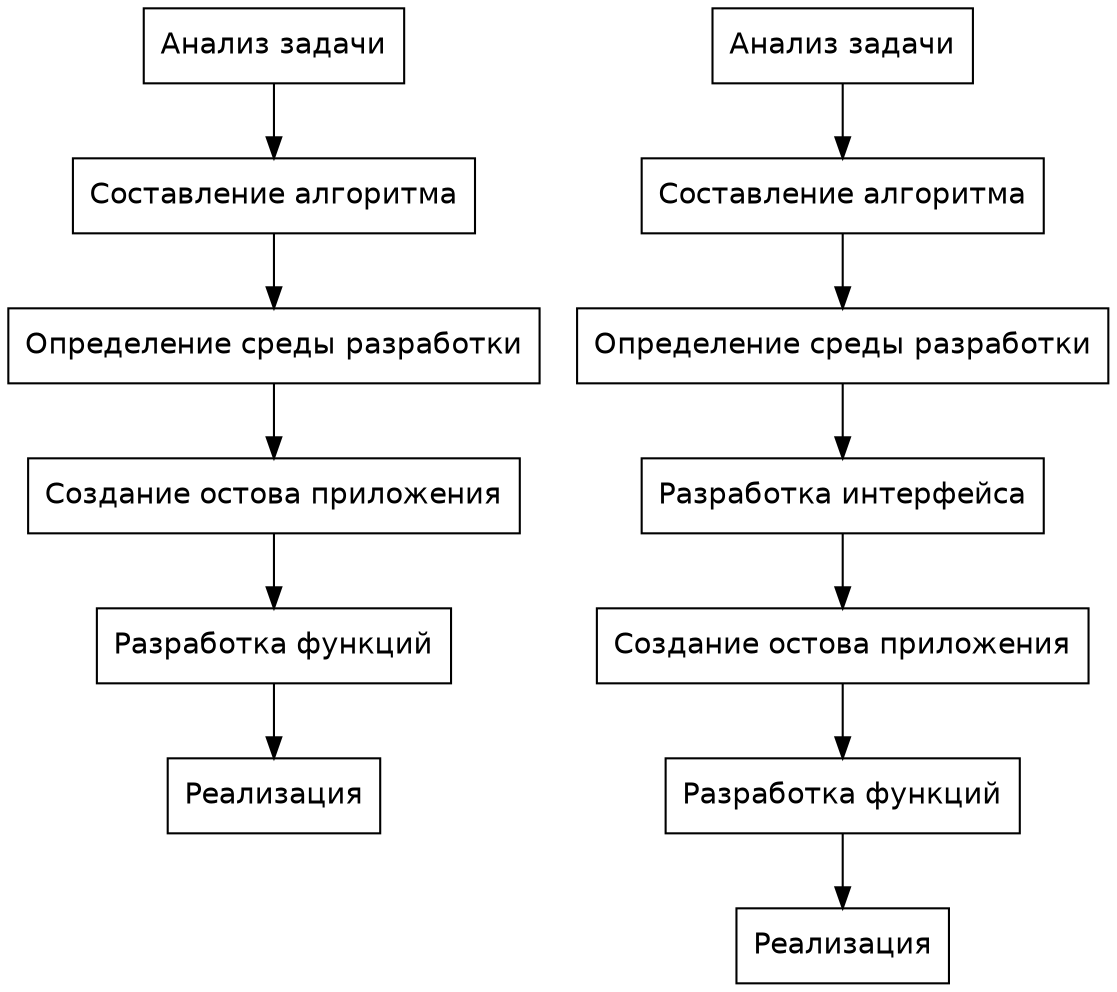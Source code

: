 digraph G {
    node [fontname = "Helvetica", shape = rect];

    AZ1 [label = "Анализ задачи"];
    SA1 [label = "Составление алгоритма"];
    OSR1 [label = "Определение среды разработки"];
    SOP1 [label = "Создание остова приложения"];
    RF1 [label = "Разработка функций"];
    R1 [label = "Реализация"];

    AZ1 -> SA1 -> OSR1 -> SOP1 -> RF1 -> R1;

    AZ2 [label = "Анализ задачи"];
    SA2 [label = "Составление алгоритма"];
    OSR2 [label = "Определение среды разработки"];
    RI2 [label = "Разработка интерфейса"];
    SOP2 [label = "Создание остова приложения"];
    RF2 [label = "Разработка функций"];
    R2 [label = "Реализация"];

    AZ2 -> SA2 -> OSR2 -> RI2 -> SOP2 -> RF2 -> R2;
}
